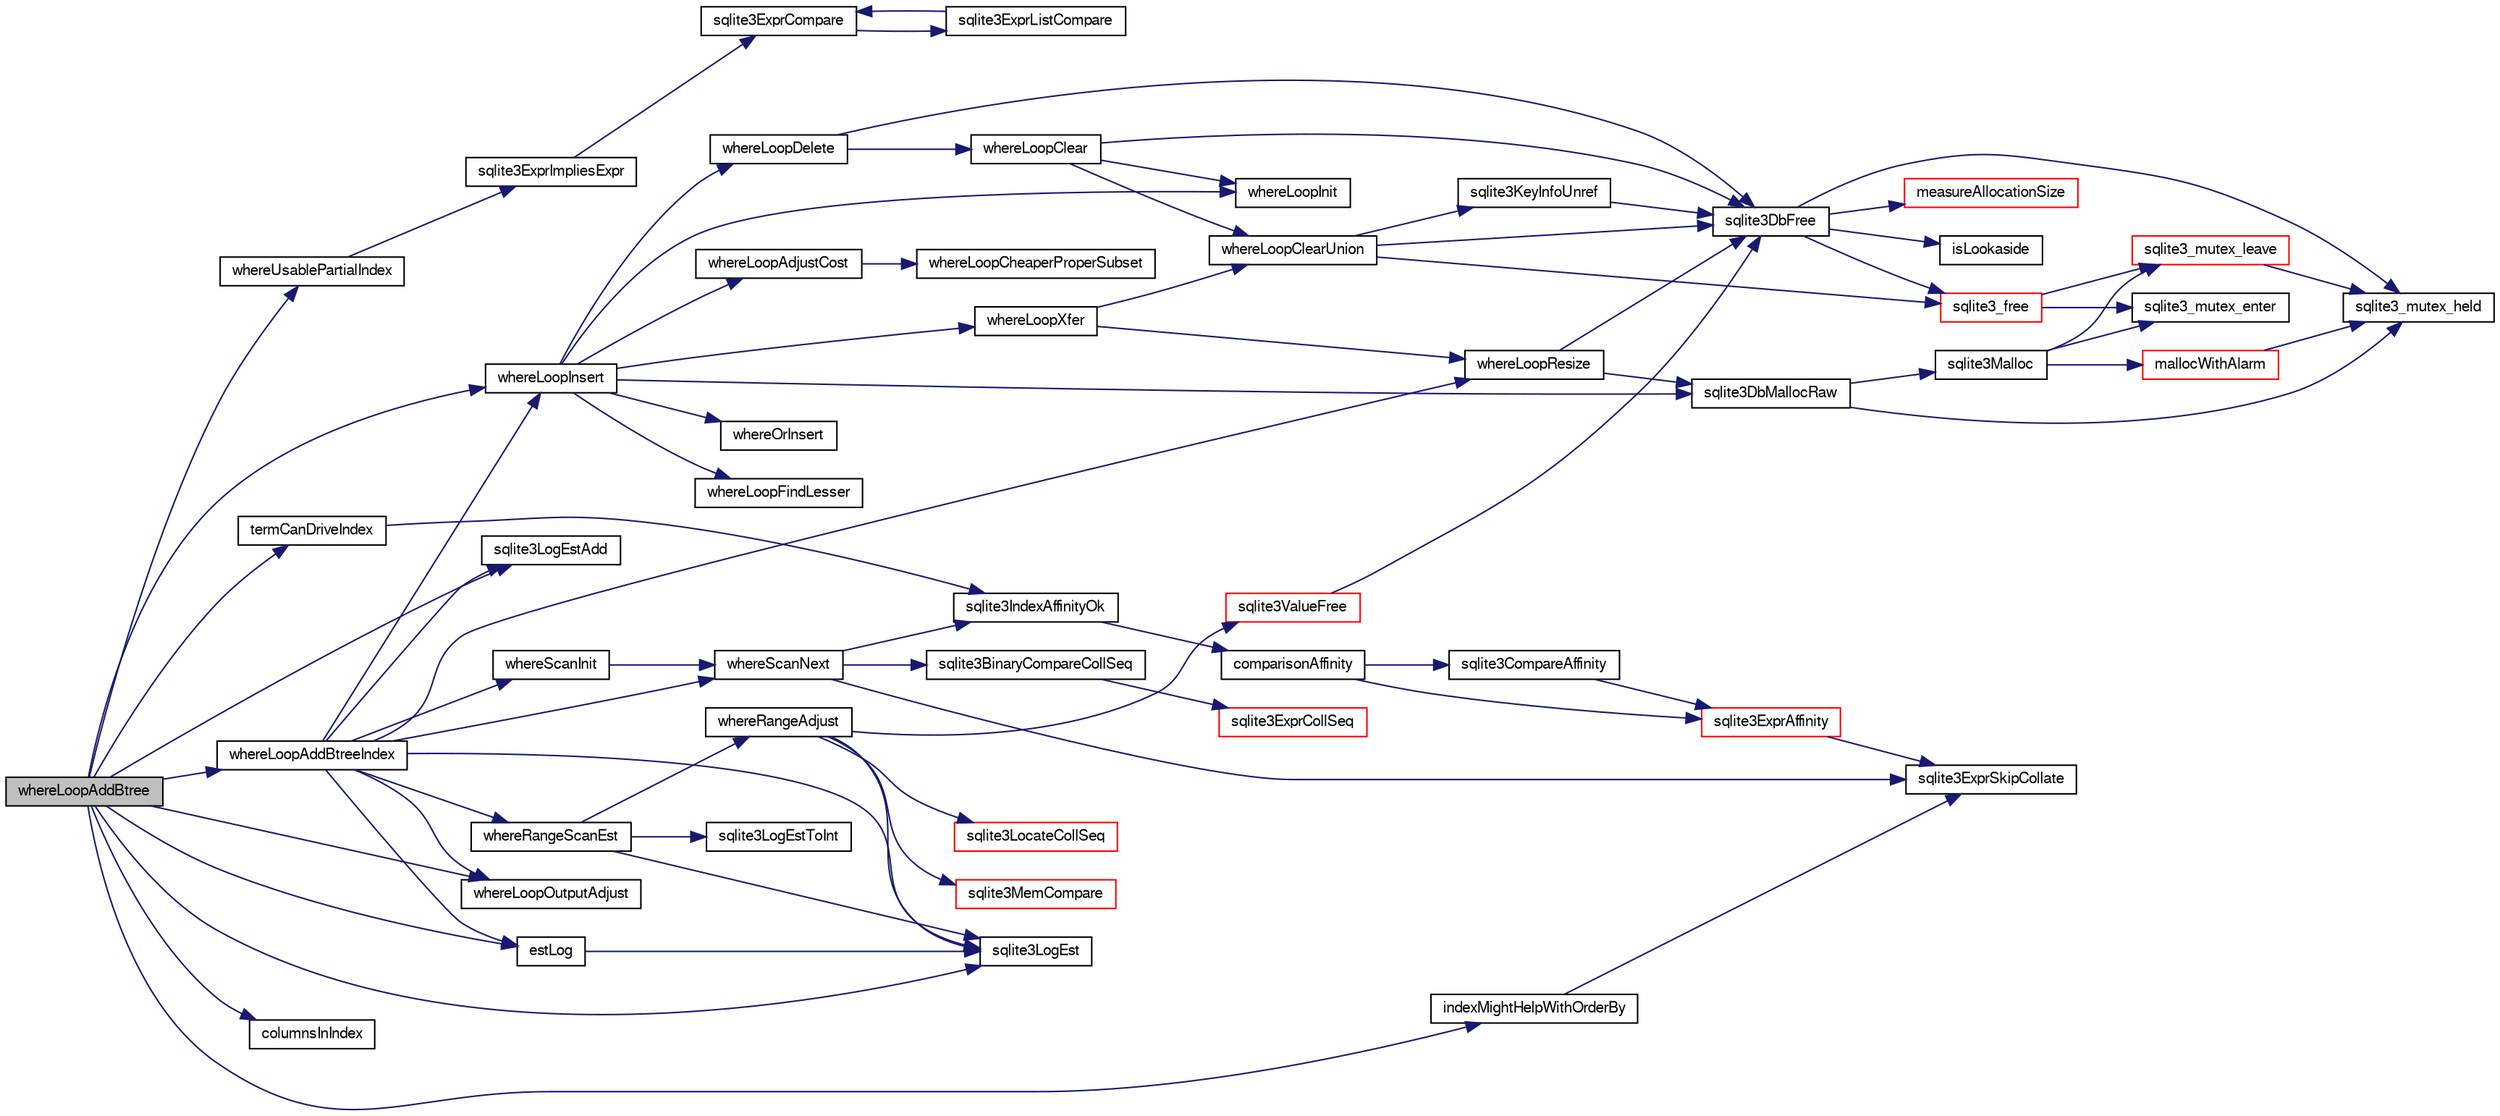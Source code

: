 digraph "whereLoopAddBtree"
{
  edge [fontname="FreeSans",fontsize="10",labelfontname="FreeSans",labelfontsize="10"];
  node [fontname="FreeSans",fontsize="10",shape=record];
  rankdir="LR";
  Node912542 [label="whereLoopAddBtree",height=0.2,width=0.4,color="black", fillcolor="grey75", style="filled", fontcolor="black"];
  Node912542 -> Node912543 [color="midnightblue",fontsize="10",style="solid",fontname="FreeSans"];
  Node912543 [label="estLog",height=0.2,width=0.4,color="black", fillcolor="white", style="filled",URL="$sqlite3_8c.html#ac4420ab2b01a2e2efe5d4ac054868246"];
  Node912543 -> Node912544 [color="midnightblue",fontsize="10",style="solid",fontname="FreeSans"];
  Node912544 [label="sqlite3LogEst",height=0.2,width=0.4,color="black", fillcolor="white", style="filled",URL="$sqlite3_8c.html#a14c7d015bfd3d4a869739b9e6139c84f"];
  Node912542 -> Node912545 [color="midnightblue",fontsize="10",style="solid",fontname="FreeSans"];
  Node912545 [label="termCanDriveIndex",height=0.2,width=0.4,color="black", fillcolor="white", style="filled",URL="$sqlite3_8c.html#a79946a4dbe21d8d71465f16e89d7dd1c"];
  Node912545 -> Node912546 [color="midnightblue",fontsize="10",style="solid",fontname="FreeSans"];
  Node912546 [label="sqlite3IndexAffinityOk",height=0.2,width=0.4,color="black", fillcolor="white", style="filled",URL="$sqlite3_8c.html#a9d43a9db81f31f7473f7ca11fd823900"];
  Node912546 -> Node912547 [color="midnightblue",fontsize="10",style="solid",fontname="FreeSans"];
  Node912547 [label="comparisonAffinity",height=0.2,width=0.4,color="black", fillcolor="white", style="filled",URL="$sqlite3_8c.html#a288a61b5d72d6974ed9b0bb4f57f45ac"];
  Node912547 -> Node912548 [color="midnightblue",fontsize="10",style="solid",fontname="FreeSans"];
  Node912548 [label="sqlite3ExprAffinity",height=0.2,width=0.4,color="red", fillcolor="white", style="filled",URL="$sqlite3_8c.html#aca6a667380b05650f917422118d8b7d3"];
  Node912548 -> Node912549 [color="midnightblue",fontsize="10",style="solid",fontname="FreeSans"];
  Node912549 [label="sqlite3ExprSkipCollate",height=0.2,width=0.4,color="black", fillcolor="white", style="filled",URL="$sqlite3_8c.html#a91b59896d4e3534de7c33940dca8537c"];
  Node912547 -> Node912553 [color="midnightblue",fontsize="10",style="solid",fontname="FreeSans"];
  Node912553 [label="sqlite3CompareAffinity",height=0.2,width=0.4,color="black", fillcolor="white", style="filled",URL="$sqlite3_8c.html#a4bd560a9a6a8d11bec0a070a46eb38fa"];
  Node912553 -> Node912548 [color="midnightblue",fontsize="10",style="solid",fontname="FreeSans"];
  Node912542 -> Node912544 [color="midnightblue",fontsize="10",style="solid",fontname="FreeSans"];
  Node912542 -> Node912554 [color="midnightblue",fontsize="10",style="solid",fontname="FreeSans"];
  Node912554 [label="sqlite3LogEstAdd",height=0.2,width=0.4,color="black", fillcolor="white", style="filled",URL="$sqlite3_8c.html#a8806f75e39b604ff8b356eb37c3bc59a"];
  Node912542 -> Node912555 [color="midnightblue",fontsize="10",style="solid",fontname="FreeSans"];
  Node912555 [label="whereLoopInsert",height=0.2,width=0.4,color="black", fillcolor="white", style="filled",URL="$sqlite3_8c.html#ada13bf44312e72e96852fb296905cd51"];
  Node912555 -> Node912556 [color="midnightblue",fontsize="10",style="solid",fontname="FreeSans"];
  Node912556 [label="whereOrInsert",height=0.2,width=0.4,color="black", fillcolor="white", style="filled",URL="$sqlite3_8c.html#a398e7b66fb9431c794f232d35bcba68e"];
  Node912555 -> Node912557 [color="midnightblue",fontsize="10",style="solid",fontname="FreeSans"];
  Node912557 [label="whereLoopAdjustCost",height=0.2,width=0.4,color="black", fillcolor="white", style="filled",URL="$sqlite3_8c.html#ae68abe85019c26b4953cf350270266be"];
  Node912557 -> Node912558 [color="midnightblue",fontsize="10",style="solid",fontname="FreeSans"];
  Node912558 [label="whereLoopCheaperProperSubset",height=0.2,width=0.4,color="black", fillcolor="white", style="filled",URL="$sqlite3_8c.html#a3d9d20fb47a95d59a26c9d1be759b1bc"];
  Node912555 -> Node912559 [color="midnightblue",fontsize="10",style="solid",fontname="FreeSans"];
  Node912559 [label="whereLoopFindLesser",height=0.2,width=0.4,color="black", fillcolor="white", style="filled",URL="$sqlite3_8c.html#af225dc9acefb5a4a7fc8bce315183976"];
  Node912555 -> Node912560 [color="midnightblue",fontsize="10",style="solid",fontname="FreeSans"];
  Node912560 [label="sqlite3DbMallocRaw",height=0.2,width=0.4,color="black", fillcolor="white", style="filled",URL="$sqlite3_8c.html#abbe8be0cf7175e11ddc3e2218fad924e"];
  Node912560 -> Node912561 [color="midnightblue",fontsize="10",style="solid",fontname="FreeSans"];
  Node912561 [label="sqlite3_mutex_held",height=0.2,width=0.4,color="black", fillcolor="white", style="filled",URL="$sqlite3_8c.html#acf77da68932b6bc163c5e68547ecc3e7"];
  Node912560 -> Node912562 [color="midnightblue",fontsize="10",style="solid",fontname="FreeSans"];
  Node912562 [label="sqlite3Malloc",height=0.2,width=0.4,color="black", fillcolor="white", style="filled",URL="$sqlite3_8c.html#a361a2eaa846b1885f123abe46f5d8b2b"];
  Node912562 -> Node912563 [color="midnightblue",fontsize="10",style="solid",fontname="FreeSans"];
  Node912563 [label="sqlite3_mutex_enter",height=0.2,width=0.4,color="black", fillcolor="white", style="filled",URL="$sqlite3_8c.html#a1c12cde690bd89f104de5cbad12a6bf5"];
  Node912562 -> Node912564 [color="midnightblue",fontsize="10",style="solid",fontname="FreeSans"];
  Node912564 [label="mallocWithAlarm",height=0.2,width=0.4,color="red", fillcolor="white", style="filled",URL="$sqlite3_8c.html#ab070d5cf8e48ec8a6a43cf025d48598b"];
  Node912564 -> Node912561 [color="midnightblue",fontsize="10",style="solid",fontname="FreeSans"];
  Node912562 -> Node912568 [color="midnightblue",fontsize="10",style="solid",fontname="FreeSans"];
  Node912568 [label="sqlite3_mutex_leave",height=0.2,width=0.4,color="red", fillcolor="white", style="filled",URL="$sqlite3_8c.html#a5838d235601dbd3c1fa993555c6bcc93"];
  Node912568 -> Node912561 [color="midnightblue",fontsize="10",style="solid",fontname="FreeSans"];
  Node912555 -> Node912572 [color="midnightblue",fontsize="10",style="solid",fontname="FreeSans"];
  Node912572 [label="whereLoopInit",height=0.2,width=0.4,color="black", fillcolor="white", style="filled",URL="$sqlite3_8c.html#acd7c83686cce72c994a75ee47502eb93"];
  Node912555 -> Node912573 [color="midnightblue",fontsize="10",style="solid",fontname="FreeSans"];
  Node912573 [label="whereLoopDelete",height=0.2,width=0.4,color="black", fillcolor="white", style="filled",URL="$sqlite3_8c.html#a2098de3b5449a8465f65a0943c05b7bc"];
  Node912573 -> Node912574 [color="midnightblue",fontsize="10",style="solid",fontname="FreeSans"];
  Node912574 [label="whereLoopClear",height=0.2,width=0.4,color="black", fillcolor="white", style="filled",URL="$sqlite3_8c.html#ae12a592b0cf0b127cca2ead1746eb816"];
  Node912574 -> Node912575 [color="midnightblue",fontsize="10",style="solid",fontname="FreeSans"];
  Node912575 [label="sqlite3DbFree",height=0.2,width=0.4,color="black", fillcolor="white", style="filled",URL="$sqlite3_8c.html#ac70ab821a6607b4a1b909582dc37a069"];
  Node912575 -> Node912561 [color="midnightblue",fontsize="10",style="solid",fontname="FreeSans"];
  Node912575 -> Node912576 [color="midnightblue",fontsize="10",style="solid",fontname="FreeSans"];
  Node912576 [label="measureAllocationSize",height=0.2,width=0.4,color="red", fillcolor="white", style="filled",URL="$sqlite3_8c.html#a45731e644a22fdb756e2b6337224217a"];
  Node912575 -> Node912578 [color="midnightblue",fontsize="10",style="solid",fontname="FreeSans"];
  Node912578 [label="isLookaside",height=0.2,width=0.4,color="black", fillcolor="white", style="filled",URL="$sqlite3_8c.html#a770fa05ff9717b75e16f4d968a77b897"];
  Node912575 -> Node912579 [color="midnightblue",fontsize="10",style="solid",fontname="FreeSans"];
  Node912579 [label="sqlite3_free",height=0.2,width=0.4,color="red", fillcolor="white", style="filled",URL="$sqlite3_8c.html#a6552349e36a8a691af5487999ab09519"];
  Node912579 -> Node912563 [color="midnightblue",fontsize="10",style="solid",fontname="FreeSans"];
  Node912579 -> Node912568 [color="midnightblue",fontsize="10",style="solid",fontname="FreeSans"];
  Node912574 -> Node912580 [color="midnightblue",fontsize="10",style="solid",fontname="FreeSans"];
  Node912580 [label="whereLoopClearUnion",height=0.2,width=0.4,color="black", fillcolor="white", style="filled",URL="$sqlite3_8c.html#a13df9c7fcbdf15a648efd33311ed7c16"];
  Node912580 -> Node912579 [color="midnightblue",fontsize="10",style="solid",fontname="FreeSans"];
  Node912580 -> Node912575 [color="midnightblue",fontsize="10",style="solid",fontname="FreeSans"];
  Node912580 -> Node912581 [color="midnightblue",fontsize="10",style="solid",fontname="FreeSans"];
  Node912581 [label="sqlite3KeyInfoUnref",height=0.2,width=0.4,color="black", fillcolor="white", style="filled",URL="$sqlite3_8c.html#ac94cc1874ab0865db1dbbefd3886ba4a"];
  Node912581 -> Node912575 [color="midnightblue",fontsize="10",style="solid",fontname="FreeSans"];
  Node912574 -> Node912572 [color="midnightblue",fontsize="10",style="solid",fontname="FreeSans"];
  Node912573 -> Node912575 [color="midnightblue",fontsize="10",style="solid",fontname="FreeSans"];
  Node912555 -> Node912582 [color="midnightblue",fontsize="10",style="solid",fontname="FreeSans"];
  Node912582 [label="whereLoopXfer",height=0.2,width=0.4,color="black", fillcolor="white", style="filled",URL="$sqlite3_8c.html#af37655e2277d89a38c9abde52557279c"];
  Node912582 -> Node912580 [color="midnightblue",fontsize="10",style="solid",fontname="FreeSans"];
  Node912582 -> Node912583 [color="midnightblue",fontsize="10",style="solid",fontname="FreeSans"];
  Node912583 [label="whereLoopResize",height=0.2,width=0.4,color="black", fillcolor="white", style="filled",URL="$sqlite3_8c.html#af05a1b474b9e7e6bfd0f6f486956b0cd"];
  Node912583 -> Node912560 [color="midnightblue",fontsize="10",style="solid",fontname="FreeSans"];
  Node912583 -> Node912575 [color="midnightblue",fontsize="10",style="solid",fontname="FreeSans"];
  Node912542 -> Node912584 [color="midnightblue",fontsize="10",style="solid",fontname="FreeSans"];
  Node912584 [label="whereUsablePartialIndex",height=0.2,width=0.4,color="black", fillcolor="white", style="filled",URL="$sqlite3_8c.html#a7358f169d84f50fe6c1e900fccd26233"];
  Node912584 -> Node912585 [color="midnightblue",fontsize="10",style="solid",fontname="FreeSans"];
  Node912585 [label="sqlite3ExprImpliesExpr",height=0.2,width=0.4,color="black", fillcolor="white", style="filled",URL="$sqlite3_8c.html#a9b79d679ebefcf1e7c638c0ccdae84bb"];
  Node912585 -> Node912586 [color="midnightblue",fontsize="10",style="solid",fontname="FreeSans"];
  Node912586 [label="sqlite3ExprCompare",height=0.2,width=0.4,color="black", fillcolor="white", style="filled",URL="$sqlite3_8c.html#a0062379db3318d71048a461297c31598"];
  Node912586 -> Node912587 [color="midnightblue",fontsize="10",style="solid",fontname="FreeSans"];
  Node912587 [label="sqlite3ExprListCompare",height=0.2,width=0.4,color="black", fillcolor="white", style="filled",URL="$sqlite3_8c.html#a2ec8c2311e6547386e5f60e251ebabc7"];
  Node912587 -> Node912586 [color="midnightblue",fontsize="10",style="solid",fontname="FreeSans"];
  Node912542 -> Node912588 [color="midnightblue",fontsize="10",style="solid",fontname="FreeSans"];
  Node912588 [label="indexMightHelpWithOrderBy",height=0.2,width=0.4,color="black", fillcolor="white", style="filled",URL="$sqlite3_8c.html#a6a1a24ec73c0aa4512dca45b4b2464ed"];
  Node912588 -> Node912549 [color="midnightblue",fontsize="10",style="solid",fontname="FreeSans"];
  Node912542 -> Node912589 [color="midnightblue",fontsize="10",style="solid",fontname="FreeSans"];
  Node912589 [label="whereLoopOutputAdjust",height=0.2,width=0.4,color="black", fillcolor="white", style="filled",URL="$sqlite3_8c.html#aec29cf789cf4e316095ac26c9d4b98a7"];
  Node912542 -> Node912590 [color="midnightblue",fontsize="10",style="solid",fontname="FreeSans"];
  Node912590 [label="columnsInIndex",height=0.2,width=0.4,color="black", fillcolor="white", style="filled",URL="$sqlite3_8c.html#a4bf95961e7be0c2d033dbdbb170546a1"];
  Node912542 -> Node912591 [color="midnightblue",fontsize="10",style="solid",fontname="FreeSans"];
  Node912591 [label="whereLoopAddBtreeIndex",height=0.2,width=0.4,color="black", fillcolor="white", style="filled",URL="$sqlite3_8c.html#abde05643b060182010b7eb8098125a05"];
  Node912591 -> Node912592 [color="midnightblue",fontsize="10",style="solid",fontname="FreeSans"];
  Node912592 [label="whereScanInit",height=0.2,width=0.4,color="black", fillcolor="white", style="filled",URL="$sqlite3_8c.html#ab7a6bce9b1760a3db93cca329216e5c9"];
  Node912592 -> Node912593 [color="midnightblue",fontsize="10",style="solid",fontname="FreeSans"];
  Node912593 [label="whereScanNext",height=0.2,width=0.4,color="black", fillcolor="white", style="filled",URL="$sqlite3_8c.html#a9e9c2943f8e78b0d225912d165bdaee2"];
  Node912593 -> Node912549 [color="midnightblue",fontsize="10",style="solid",fontname="FreeSans"];
  Node912593 -> Node912546 [color="midnightblue",fontsize="10",style="solid",fontname="FreeSans"];
  Node912593 -> Node912594 [color="midnightblue",fontsize="10",style="solid",fontname="FreeSans"];
  Node912594 [label="sqlite3BinaryCompareCollSeq",height=0.2,width=0.4,color="black", fillcolor="white", style="filled",URL="$sqlite3_8c.html#ad736cef22bdf857cc89b9411ffca6af6"];
  Node912594 -> Node912595 [color="midnightblue",fontsize="10",style="solid",fontname="FreeSans"];
  Node912595 [label="sqlite3ExprCollSeq",height=0.2,width=0.4,color="red", fillcolor="white", style="filled",URL="$sqlite3_8c.html#af36e271ed5ce13d4f2d088a766529574"];
  Node912591 -> Node912543 [color="midnightblue",fontsize="10",style="solid",fontname="FreeSans"];
  Node912591 -> Node912544 [color="midnightblue",fontsize="10",style="solid",fontname="FreeSans"];
  Node912591 -> Node912583 [color="midnightblue",fontsize="10",style="solid",fontname="FreeSans"];
  Node912591 -> Node912593 [color="midnightblue",fontsize="10",style="solid",fontname="FreeSans"];
  Node912591 -> Node912880 [color="midnightblue",fontsize="10",style="solid",fontname="FreeSans"];
  Node912880 [label="whereRangeScanEst",height=0.2,width=0.4,color="black", fillcolor="white", style="filled",URL="$sqlite3_8c.html#a8815a2e7d35f2f543cfc93ff09af2315"];
  Node912880 -> Node912881 [color="midnightblue",fontsize="10",style="solid",fontname="FreeSans"];
  Node912881 [label="sqlite3LogEstToInt",height=0.2,width=0.4,color="black", fillcolor="white", style="filled",URL="$sqlite3_8c.html#ab051bdd362eec97ae96904bc81ab439e"];
  Node912880 -> Node912544 [color="midnightblue",fontsize="10",style="solid",fontname="FreeSans"];
  Node912880 -> Node912882 [color="midnightblue",fontsize="10",style="solid",fontname="FreeSans"];
  Node912882 [label="whereRangeAdjust",height=0.2,width=0.4,color="black", fillcolor="white", style="filled",URL="$sqlite3_8c.html#a1b94c28528c76286e51c1211e9c7ca9e"];
  Node912882 -> Node912544 [color="midnightblue",fontsize="10",style="solid",fontname="FreeSans"];
  Node912882 -> Node912883 [color="midnightblue",fontsize="10",style="solid",fontname="FreeSans"];
  Node912883 [label="sqlite3LocateCollSeq",height=0.2,width=0.4,color="red", fillcolor="white", style="filled",URL="$sqlite3_8c.html#a7dda1703fcf97a8e9a556697976c90af"];
  Node912882 -> Node912716 [color="midnightblue",fontsize="10",style="solid",fontname="FreeSans"];
  Node912716 [label="sqlite3MemCompare",height=0.2,width=0.4,color="red", fillcolor="white", style="filled",URL="$sqlite3_8c.html#a89fc02818dc8eb6be452ea408164b5e3"];
  Node912882 -> Node912876 [color="midnightblue",fontsize="10",style="solid",fontname="FreeSans"];
  Node912876 [label="sqlite3ValueFree",height=0.2,width=0.4,color="red", fillcolor="white", style="filled",URL="$sqlite3_8c.html#afeed84c3f344a833d15c7209265dc520"];
  Node912876 -> Node912575 [color="midnightblue",fontsize="10",style="solid",fontname="FreeSans"];
  Node912591 -> Node912554 [color="midnightblue",fontsize="10",style="solid",fontname="FreeSans"];
  Node912591 -> Node912589 [color="midnightblue",fontsize="10",style="solid",fontname="FreeSans"];
  Node912591 -> Node912555 [color="midnightblue",fontsize="10",style="solid",fontname="FreeSans"];
}
